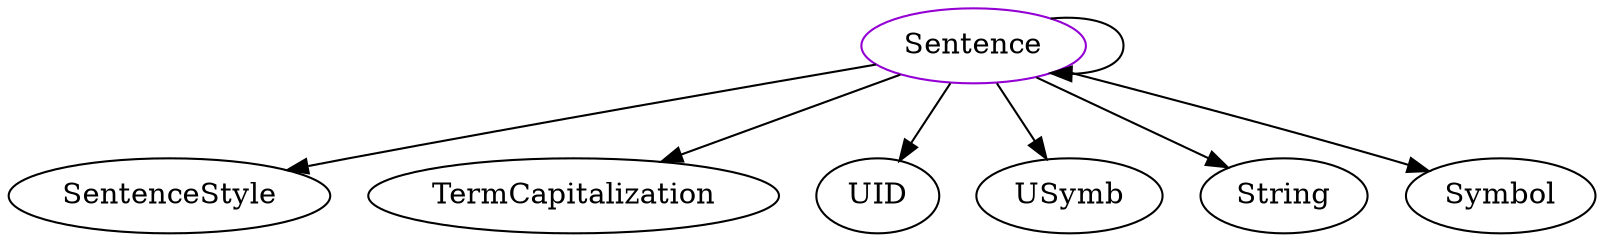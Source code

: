 digraph sentence{
Sentence -> SentenceStyle;
Sentence -> TermCapitalization;
Sentence -> UID;
Sentence -> Sentence;
Sentence -> USymb;
Sentence -> String;
Sentence -> Symbol;
Sentence	[shape=oval, color=darkviolet, label="Sentence"];
}
